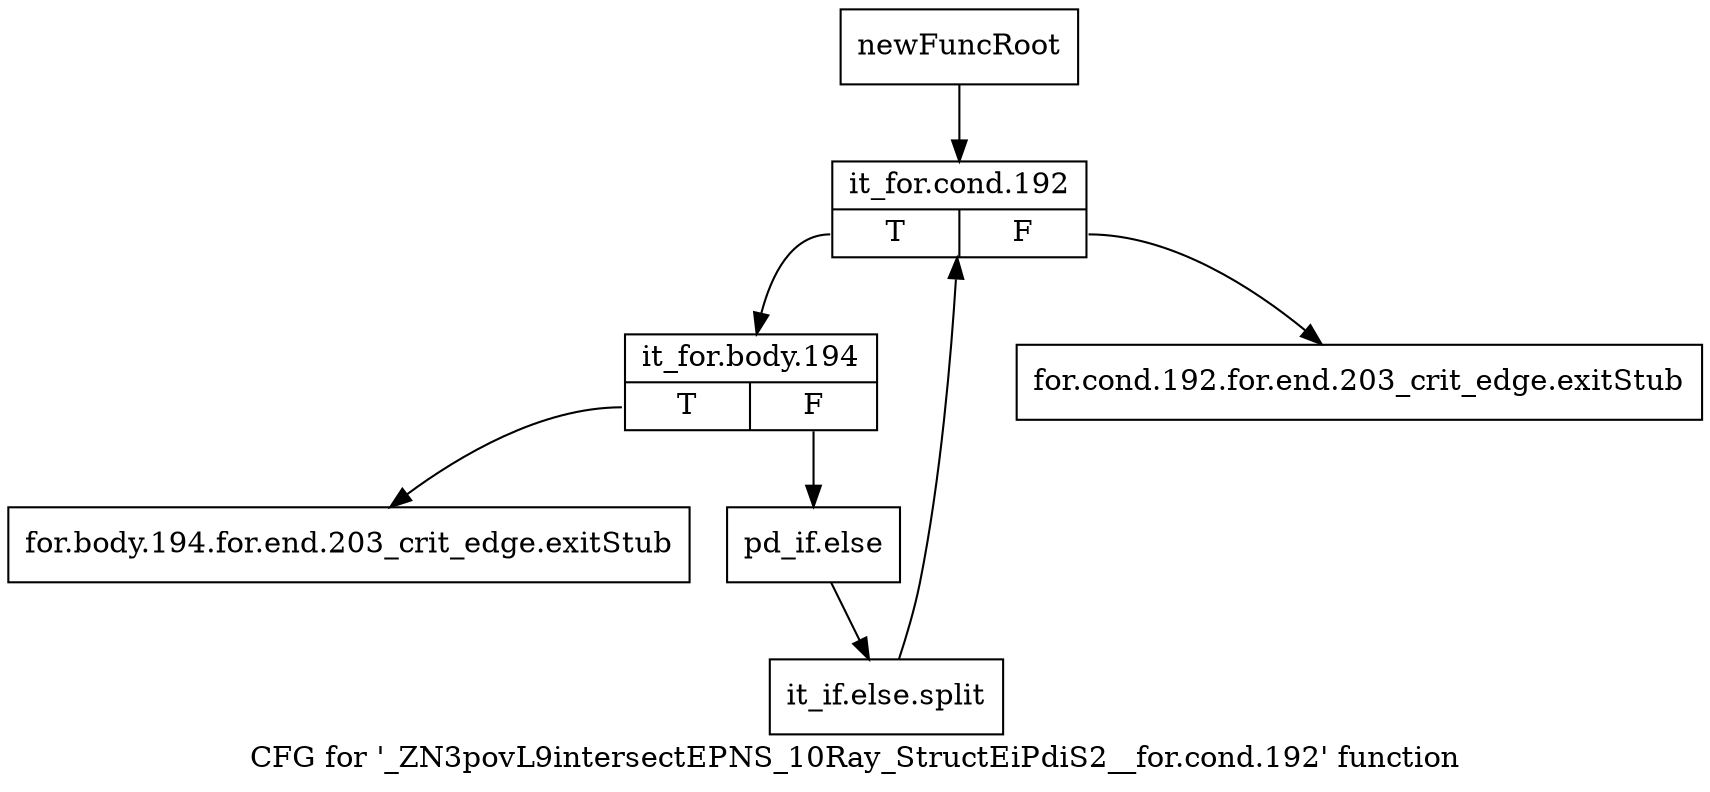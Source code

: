 digraph "CFG for '_ZN3povL9intersectEPNS_10Ray_StructEiPdiS2__for.cond.192' function" {
	label="CFG for '_ZN3povL9intersectEPNS_10Ray_StructEiPdiS2__for.cond.192' function";

	Node0x2a26ed0 [shape=record,label="{newFuncRoot}"];
	Node0x2a26ed0 -> Node0x2a26fc0;
	Node0x2a26f20 [shape=record,label="{for.cond.192.for.end.203_crit_edge.exitStub}"];
	Node0x2a26f70 [shape=record,label="{for.body.194.for.end.203_crit_edge.exitStub}"];
	Node0x2a26fc0 [shape=record,label="{it_for.cond.192|{<s0>T|<s1>F}}"];
	Node0x2a26fc0:s0 -> Node0x2a27010;
	Node0x2a26fc0:s1 -> Node0x2a26f20;
	Node0x2a27010 [shape=record,label="{it_for.body.194|{<s0>T|<s1>F}}"];
	Node0x2a27010:s0 -> Node0x2a26f70;
	Node0x2a27010:s1 -> Node0x2a27060;
	Node0x2a27060 [shape=record,label="{pd_if.else}"];
	Node0x2a27060 -> Node0x39164a0;
	Node0x39164a0 [shape=record,label="{it_if.else.split}"];
	Node0x39164a0 -> Node0x2a26fc0;
}
